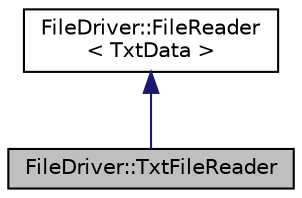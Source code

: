 digraph "FileDriver::TxtFileReader"
{
 // LATEX_PDF_SIZE
  edge [fontname="Helvetica",fontsize="10",labelfontname="Helvetica",labelfontsize="10"];
  node [fontname="Helvetica",fontsize="10",shape=record];
  Node1 [label="FileDriver::TxtFileReader",height=0.2,width=0.4,color="black", fillcolor="grey75", style="filled", fontcolor="black",tooltip=" "];
  Node2 -> Node1 [dir="back",color="midnightblue",fontsize="10",style="solid",fontname="Helvetica"];
  Node2 [label="FileDriver::FileReader\l\< TxtData \>",height=0.2,width=0.4,color="black", fillcolor="white", style="filled",URL="$classFileDriver_1_1FileReader.html",tooltip=" "];
}
